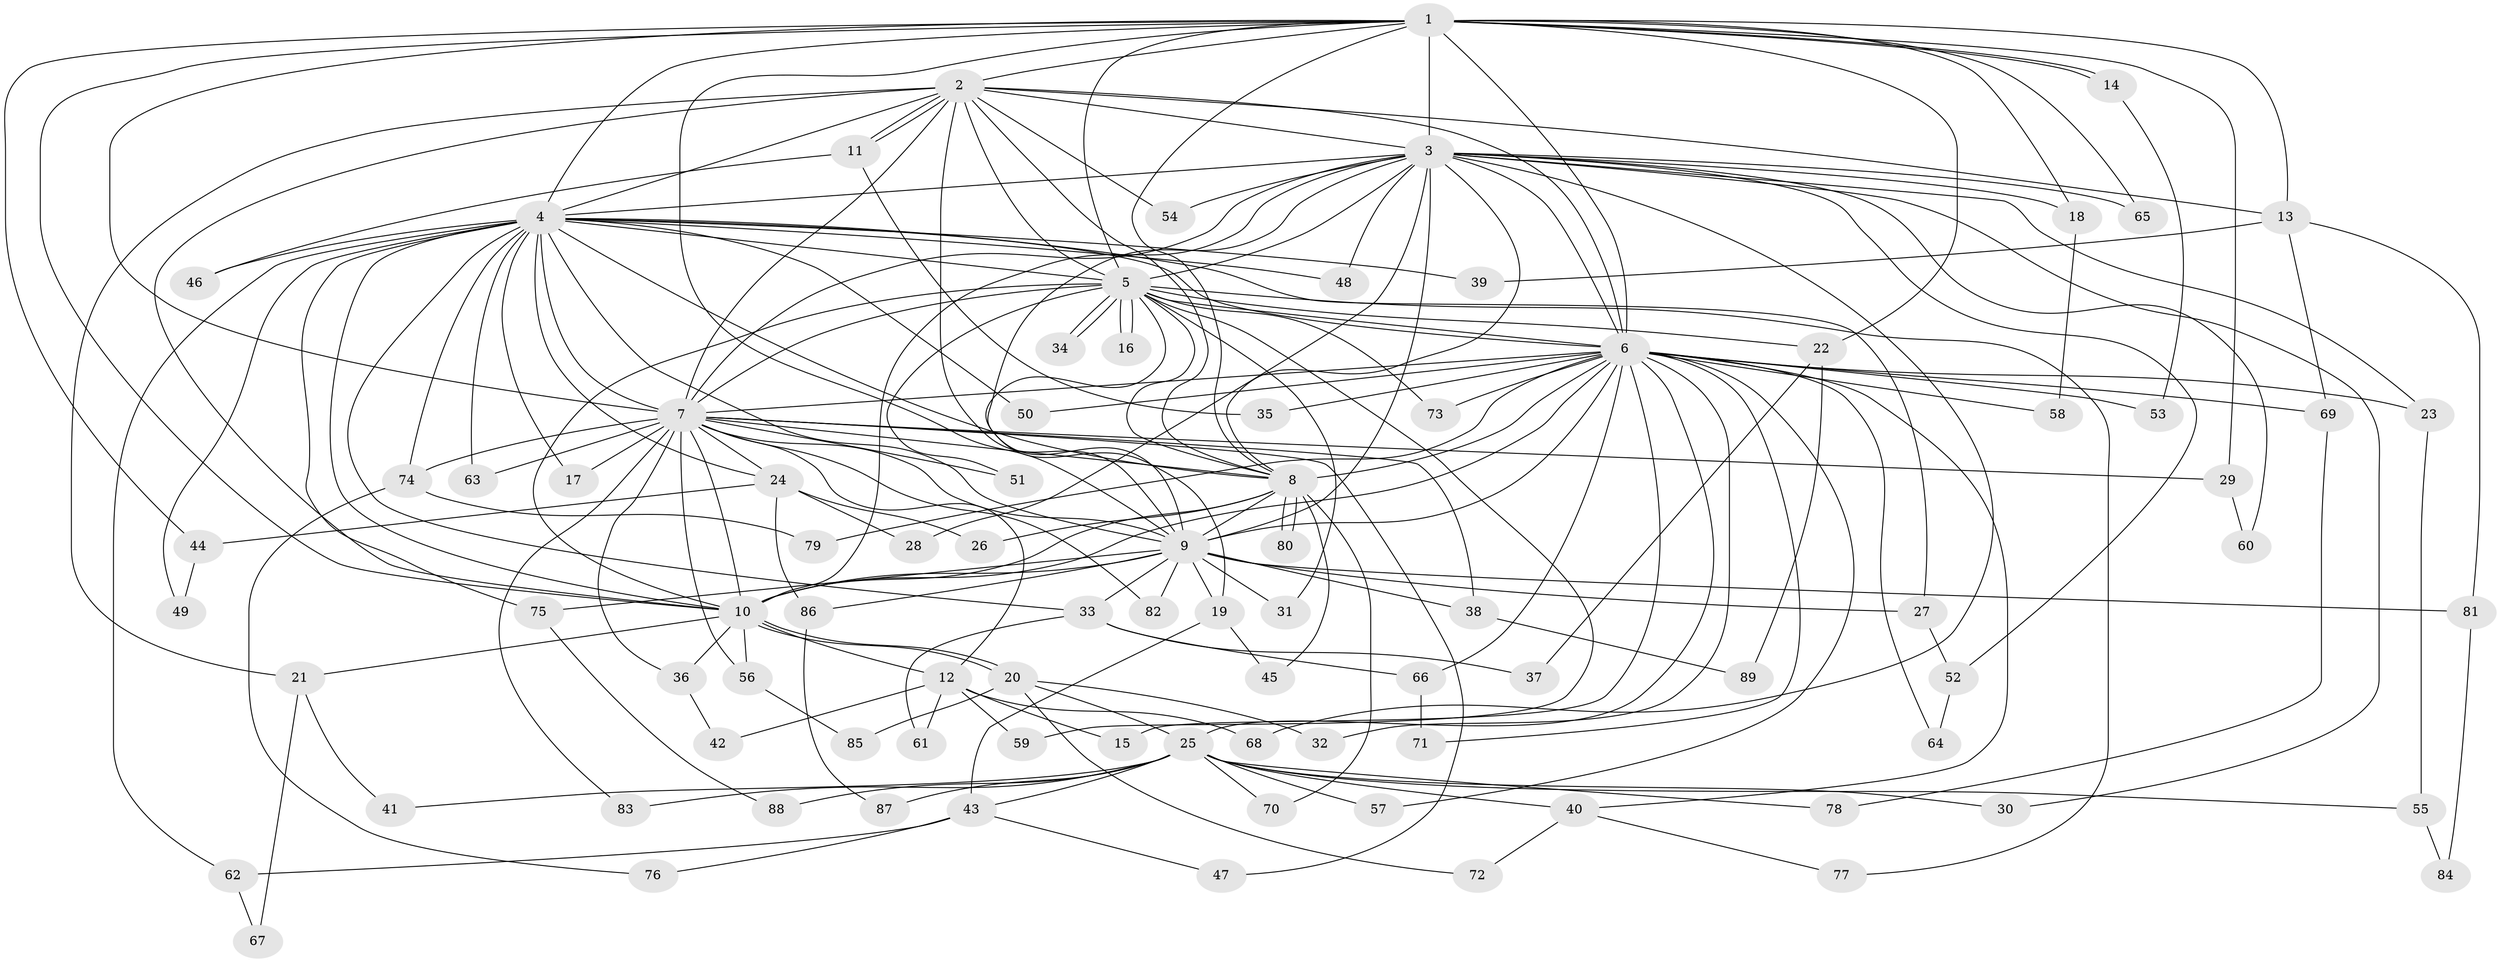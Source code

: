 // Generated by graph-tools (version 1.1) at 2025/44/03/09/25 04:44:09]
// undirected, 89 vertices, 203 edges
graph export_dot {
graph [start="1"]
  node [color=gray90,style=filled];
  1;
  2;
  3;
  4;
  5;
  6;
  7;
  8;
  9;
  10;
  11;
  12;
  13;
  14;
  15;
  16;
  17;
  18;
  19;
  20;
  21;
  22;
  23;
  24;
  25;
  26;
  27;
  28;
  29;
  30;
  31;
  32;
  33;
  34;
  35;
  36;
  37;
  38;
  39;
  40;
  41;
  42;
  43;
  44;
  45;
  46;
  47;
  48;
  49;
  50;
  51;
  52;
  53;
  54;
  55;
  56;
  57;
  58;
  59;
  60;
  61;
  62;
  63;
  64;
  65;
  66;
  67;
  68;
  69;
  70;
  71;
  72;
  73;
  74;
  75;
  76;
  77;
  78;
  79;
  80;
  81;
  82;
  83;
  84;
  85;
  86;
  87;
  88;
  89;
  1 -- 2;
  1 -- 3;
  1 -- 4;
  1 -- 5;
  1 -- 6;
  1 -- 7;
  1 -- 8;
  1 -- 9;
  1 -- 10;
  1 -- 13;
  1 -- 14;
  1 -- 14;
  1 -- 18;
  1 -- 22;
  1 -- 29;
  1 -- 44;
  1 -- 65;
  2 -- 3;
  2 -- 4;
  2 -- 5;
  2 -- 6;
  2 -- 7;
  2 -- 8;
  2 -- 9;
  2 -- 10;
  2 -- 11;
  2 -- 11;
  2 -- 13;
  2 -- 21;
  2 -- 54;
  3 -- 4;
  3 -- 5;
  3 -- 6;
  3 -- 7;
  3 -- 8;
  3 -- 9;
  3 -- 10;
  3 -- 18;
  3 -- 19;
  3 -- 23;
  3 -- 28;
  3 -- 30;
  3 -- 48;
  3 -- 52;
  3 -- 54;
  3 -- 60;
  3 -- 65;
  3 -- 68;
  4 -- 5;
  4 -- 6;
  4 -- 7;
  4 -- 8;
  4 -- 9;
  4 -- 10;
  4 -- 17;
  4 -- 24;
  4 -- 27;
  4 -- 33;
  4 -- 39;
  4 -- 46;
  4 -- 48;
  4 -- 49;
  4 -- 50;
  4 -- 62;
  4 -- 63;
  4 -- 74;
  4 -- 75;
  5 -- 6;
  5 -- 7;
  5 -- 8;
  5 -- 9;
  5 -- 10;
  5 -- 16;
  5 -- 16;
  5 -- 22;
  5 -- 31;
  5 -- 34;
  5 -- 34;
  5 -- 51;
  5 -- 59;
  5 -- 73;
  5 -- 77;
  6 -- 7;
  6 -- 8;
  6 -- 9;
  6 -- 10;
  6 -- 15;
  6 -- 23;
  6 -- 25;
  6 -- 32;
  6 -- 35;
  6 -- 40;
  6 -- 50;
  6 -- 53;
  6 -- 57;
  6 -- 58;
  6 -- 64;
  6 -- 66;
  6 -- 69;
  6 -- 71;
  6 -- 73;
  6 -- 79;
  7 -- 8;
  7 -- 9;
  7 -- 10;
  7 -- 12;
  7 -- 17;
  7 -- 24;
  7 -- 29;
  7 -- 36;
  7 -- 38;
  7 -- 47;
  7 -- 51;
  7 -- 56;
  7 -- 63;
  7 -- 74;
  7 -- 82;
  7 -- 83;
  8 -- 9;
  8 -- 10;
  8 -- 26;
  8 -- 45;
  8 -- 70;
  8 -- 80;
  8 -- 80;
  9 -- 10;
  9 -- 19;
  9 -- 27;
  9 -- 31;
  9 -- 33;
  9 -- 38;
  9 -- 75;
  9 -- 81;
  9 -- 82;
  9 -- 86;
  10 -- 12;
  10 -- 20;
  10 -- 20;
  10 -- 21;
  10 -- 36;
  10 -- 56;
  11 -- 35;
  11 -- 46;
  12 -- 15;
  12 -- 42;
  12 -- 59;
  12 -- 61;
  12 -- 68;
  13 -- 39;
  13 -- 69;
  13 -- 81;
  14 -- 53;
  18 -- 58;
  19 -- 43;
  19 -- 45;
  20 -- 25;
  20 -- 32;
  20 -- 72;
  20 -- 85;
  21 -- 41;
  21 -- 67;
  22 -- 37;
  22 -- 89;
  23 -- 55;
  24 -- 26;
  24 -- 28;
  24 -- 44;
  24 -- 86;
  25 -- 30;
  25 -- 40;
  25 -- 41;
  25 -- 43;
  25 -- 55;
  25 -- 57;
  25 -- 70;
  25 -- 78;
  25 -- 83;
  25 -- 87;
  25 -- 88;
  27 -- 52;
  29 -- 60;
  33 -- 37;
  33 -- 61;
  33 -- 66;
  36 -- 42;
  38 -- 89;
  40 -- 72;
  40 -- 77;
  43 -- 47;
  43 -- 62;
  43 -- 76;
  44 -- 49;
  52 -- 64;
  55 -- 84;
  56 -- 85;
  62 -- 67;
  66 -- 71;
  69 -- 78;
  74 -- 76;
  74 -- 79;
  75 -- 88;
  81 -- 84;
  86 -- 87;
}
